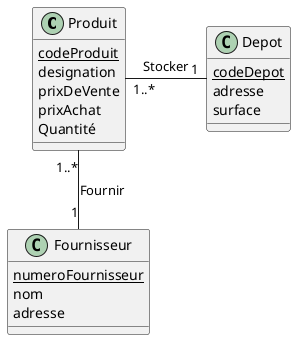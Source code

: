 @startuml Hypothèse 1
class Produit{
    <u>codeProduit</u>
    designation
    prixDeVente
    prixAchat
    Quantité
}
class Depot{
    <u>codeDepot</u>
    adresse
    surface
}
class Fournisseur{
    <u>numeroFournisseur</u>
    nom
    adresse
}
Produit"1..*"-right-"1"Depot:Stocker
Produit"1..*"--"1"Fournisseur:Fournir
@enduml


@startuml Hypothèse 2
class Produit{
    <u>codeProduit</u>
    designation
    prixDeVente
    Quantité
}
class Depot{
    <u>codeDepot</u>
    adresse
    surface
}
class Fournisseur{
    <u>numeroFournisseur</u>
    nom
    adresse
}

Produit"0..*"-right-"1..*"Depot:Stocker
Produit"1..*"--"1"Fournisseur:Fournir
@enduml

@startuml Hypothèse 3
class Produit{
    <u>codeProduit</u>
    designation
    prixDeVente
    Quantité
}
class Depot{
    <u>codeDepot</u>
    adresse
    surface
}
class Fournisseur{
    <u>numeroFournisseur</u>
    nom
    adresse
}
Produit"1..*"-right-"1"Depot:\tStocker\t
Produit"1"--"1..*"Fournisseur:Fournir
@enduml

@startuml Hypothèse 4
class Produit{
    <u>codeProduit</u>
    designation
    prixDeVente
    Quantité
    PrixAchat
}
class Depot{
    <u>codeDepot</u>
    adresse
    surface
}
class Fournisseur{
    <u>numeroFournisseur</u>
    nom
    adresse
}
class Acheter{
    PrixAchat
}
Produit"1..*"-right-"1"Depot:\tStocker\t
Produit"1..*"--"1..*"Fournisseur:Fournir
(Produit,Fournisseur)..Acheter
@enduml